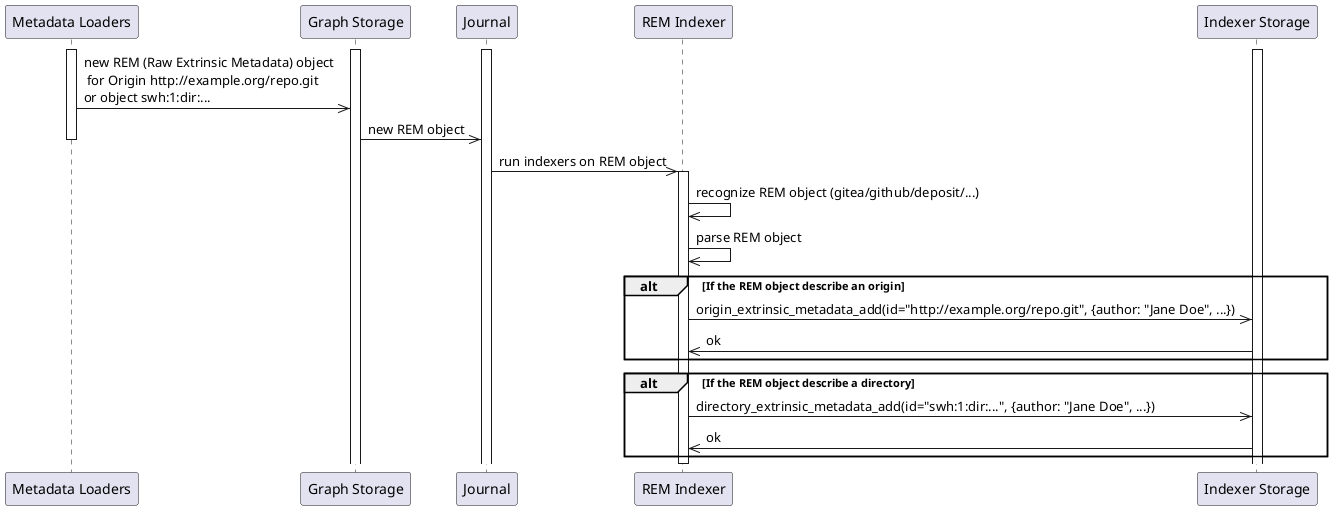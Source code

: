 @startuml
  participant LOADERS as "Metadata Loaders"
  participant STORAGE as "Graph Storage"
  participant JOURNAL as "Journal"
  participant IDX_REM_META as "REM Indexer"
  participant IDX_STORAGE as "Indexer Storage"

  activate IDX_STORAGE
  activate STORAGE
  activate JOURNAL
  activate LOADERS

  LOADERS->>STORAGE: new REM (Raw Extrinsic Metadata) object\n for Origin http://example.org/repo.git\nor object swh:1:dir:...
  STORAGE->>JOURNAL: new REM object
  deactivate LOADERS

  JOURNAL->>IDX_REM_META: run indexers on REM object
  activate IDX_REM_META

  IDX_REM_META->>IDX_REM_META: recognize REM object (gitea/github/deposit/...)

  IDX_REM_META->>IDX_REM_META: parse REM object

  alt If the REM object describe an origin
    IDX_REM_META->>IDX_STORAGE: origin_extrinsic_metadata_add(id="http://example.org/repo.git", {author: "Jane Doe", ...})
    IDX_STORAGE->>IDX_REM_META: ok
  end

  alt If the REM object describe a directory
    IDX_REM_META->>IDX_STORAGE: directory_extrinsic_metadata_add(id="swh:1:dir:...", {author: "Jane Doe", ...})
    IDX_STORAGE->>IDX_REM_META: ok
  end

  deactivate IDX_REM_META


@enduml
